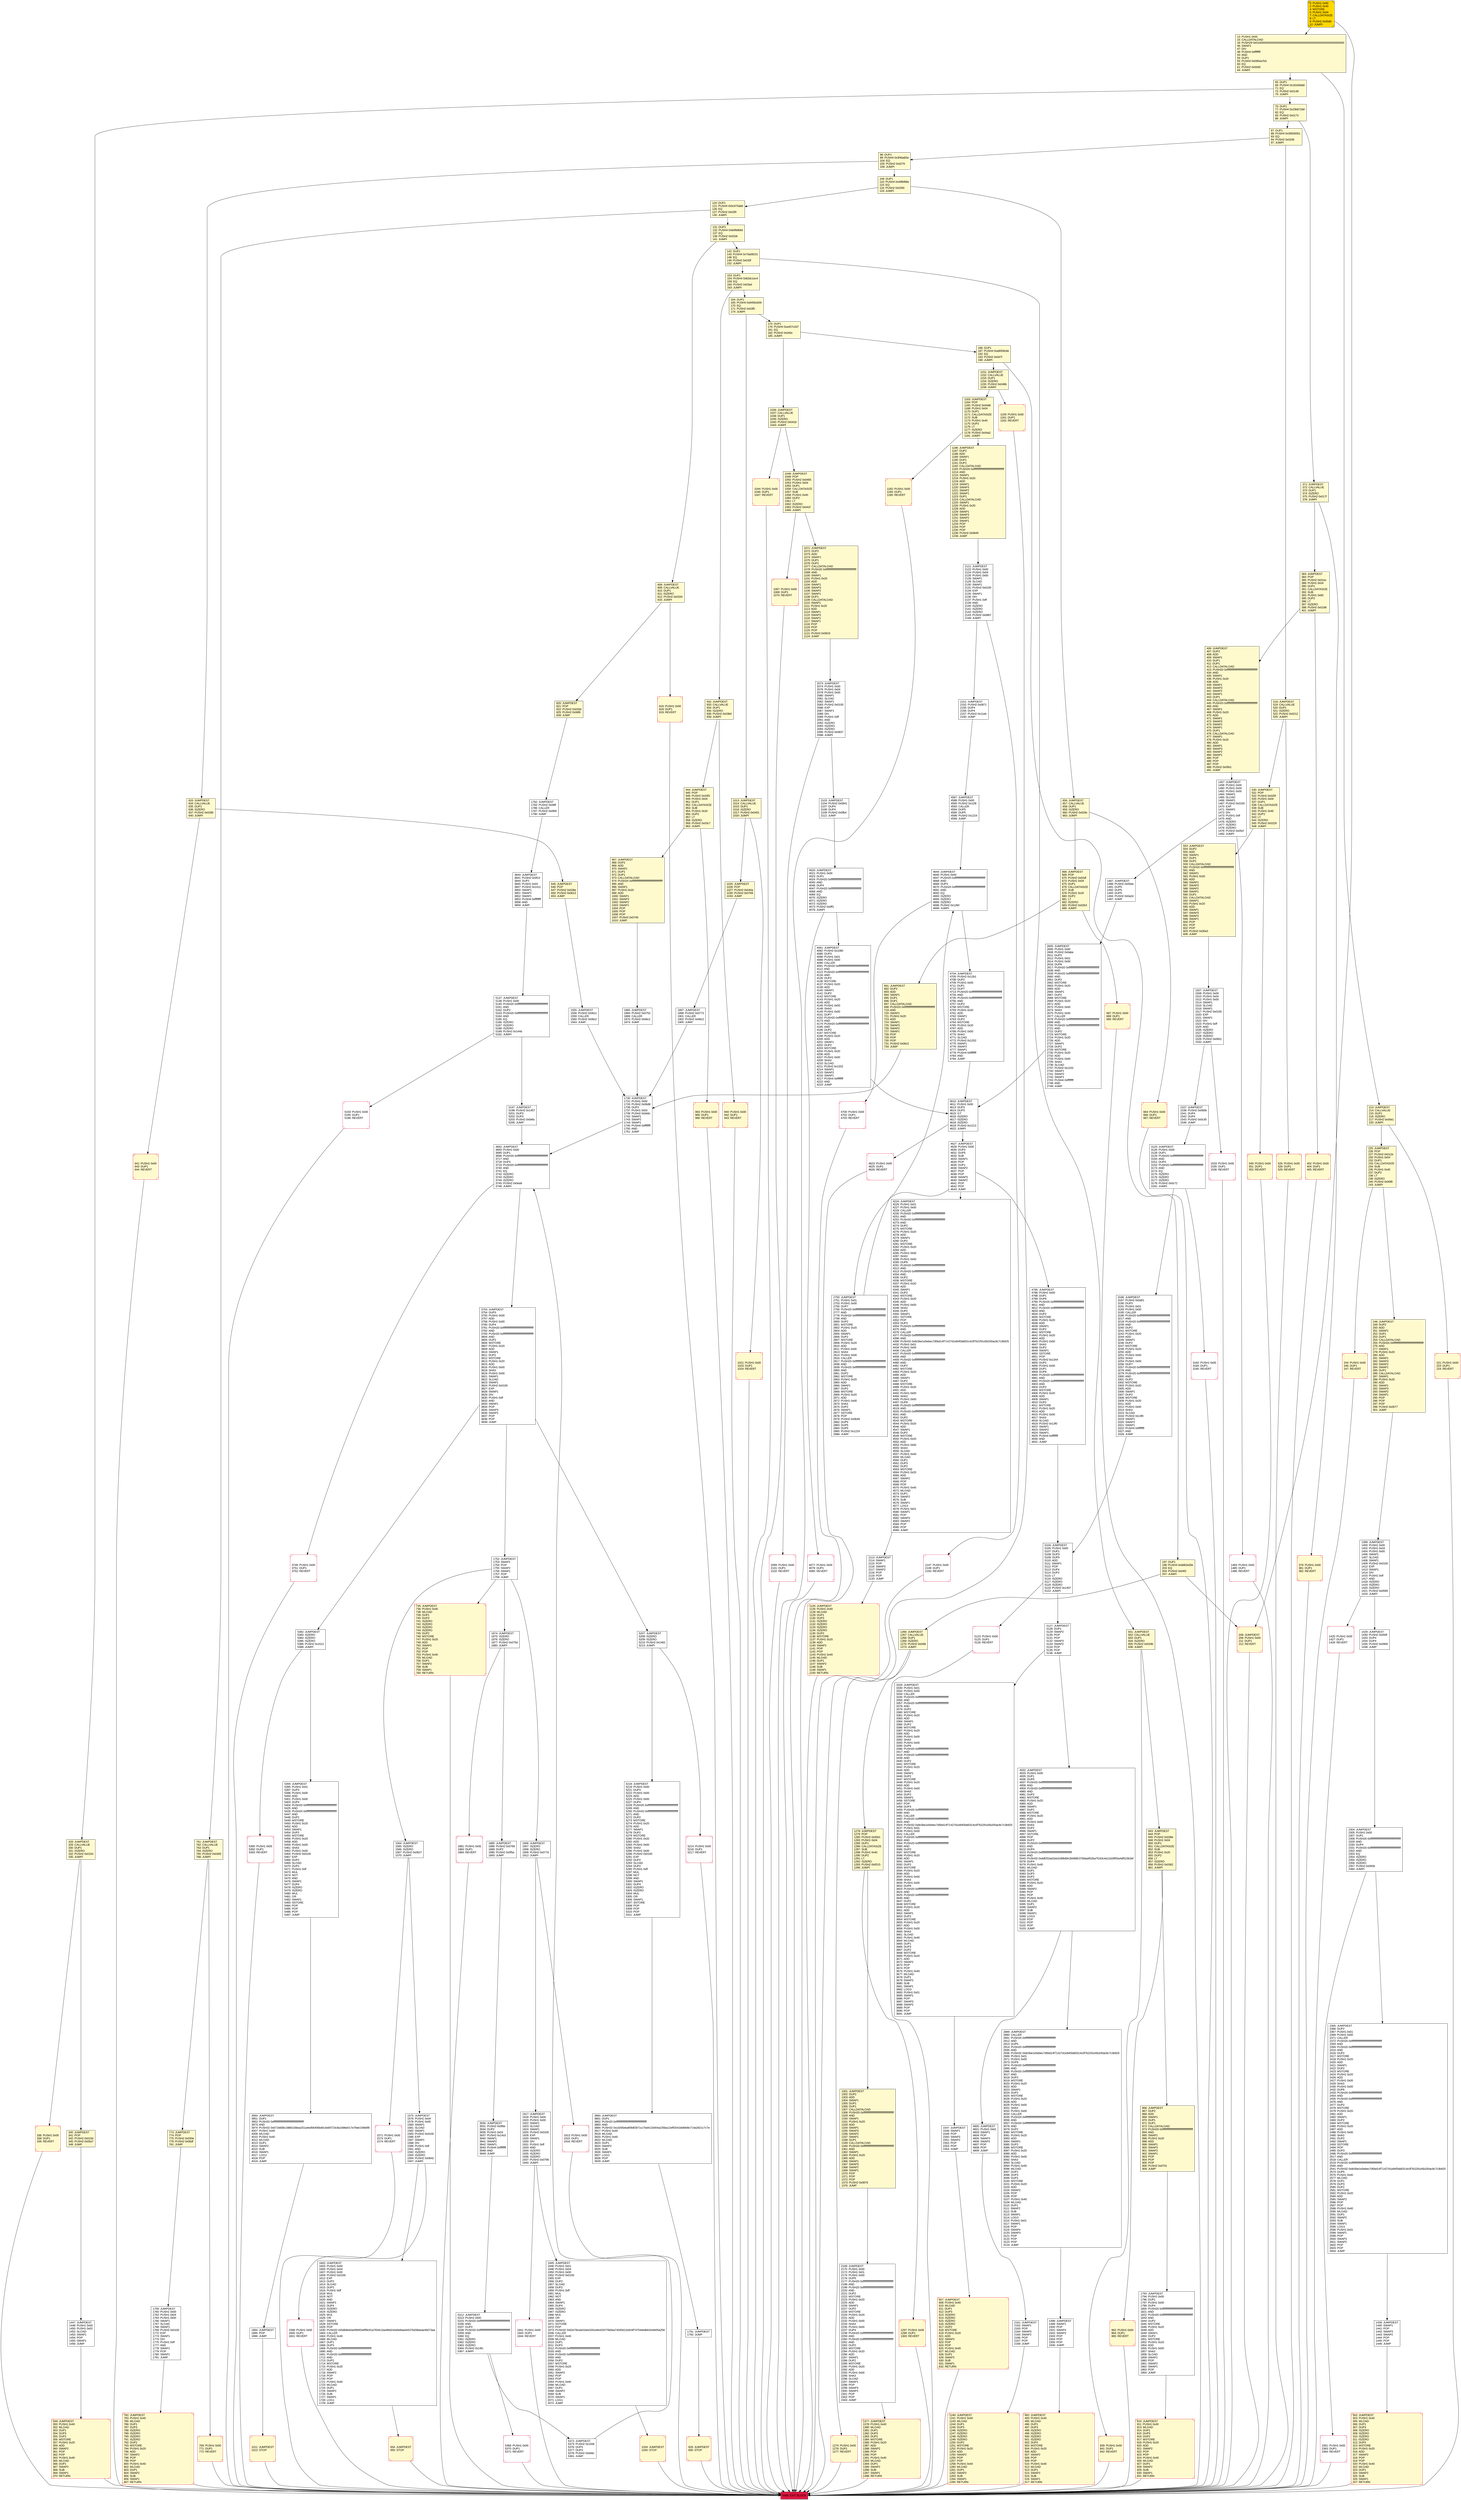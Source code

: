 digraph G {
bgcolor=transparent rankdir=UD;
node [shape=box style=filled color=black fillcolor=white fontname=arial fontcolor=black];
967 [label="967: JUMPDEST\l968: DUP2\l969: ADD\l970: SWAP1\l971: DUP1\l972: DUP1\l973: CALLDATALOAD\l974: PUSH20 0xffffffffffffffffffffffffffffffffffffffff\l995: AND\l996: SWAP1\l997: PUSH1 0x20\l999: ADD\l1000: SWAP1\l1001: SWAP3\l1002: SWAP2\l1003: SWAP1\l1004: POP\l1005: POP\l1006: POP\l1007: PUSH2 0x0749\l1010: JUMP\l" fillcolor=lemonchiffon ];
1278 [label="1278: JUMPDEST\l1279: POP\l1280: PUSH2 0x0561\l1283: PUSH1 0x04\l1285: DUP1\l1286: CALLDATASIZE\l1287: SUB\l1288: PUSH1 0x40\l1290: DUP2\l1291: LT\l1292: ISZERO\l1293: PUSH2 0x0515\l1296: JUMPI\l" fillcolor=lemonchiffon ];
3749 [label="3749: PUSH1 0x00\l3751: DUP1\l3752: REVERT\l" shape=Msquare color=crimson ];
213 [label="213: JUMPDEST\l214: CALLVALUE\l215: DUP1\l216: ISZERO\l217: PUSH2 0x00e1\l220: JUMPI\l" fillcolor=lemonchiffon ];
406 [label="406: JUMPDEST\l407: DUP2\l408: ADD\l409: SWAP1\l410: DUP1\l411: DUP1\l412: CALLDATALOAD\l413: PUSH20 0xffffffffffffffffffffffffffffffffffffffff\l434: AND\l435: SWAP1\l436: PUSH1 0x20\l438: ADD\l439: SWAP1\l440: SWAP3\l441: SWAP2\l442: SWAP1\l443: DUP1\l444: CALLDATALOAD\l445: PUSH20 0xffffffffffffffffffffffffffffffffffffffff\l466: AND\l467: SWAP1\l468: PUSH1 0x20\l470: ADD\l471: SWAP1\l472: SWAP3\l473: SWAP2\l474: SWAP1\l475: DUP1\l476: CALLDATALOAD\l477: SWAP1\l478: PUSH1 0x20\l480: ADD\l481: SWAP1\l482: SWAP3\l483: SWAP2\l484: SWAP1\l485: POP\l486: POP\l487: POP\l488: PUSH2 0x05b1\l491: JUMP\l" fillcolor=lemonchiffon ];
1759 [label="1759: JUMPDEST\l1760: PUSH1 0x00\l1762: PUSH1 0x04\l1764: PUSH1 0x00\l1766: SWAP1\l1767: SLOAD\l1768: SWAP1\l1769: PUSH2 0x0100\l1772: EXP\l1773: SWAP1\l1774: DIV\l1775: PUSH1 0xff\l1777: AND\l1778: SWAP1\l1779: POP\l1780: SWAP1\l1781: JUMP\l" ];
1602 [label="1602: JUMPDEST\l1603: PUSH1 0x00\l1605: PUSH1 0x04\l1607: PUSH1 0x00\l1609: PUSH2 0x0100\l1612: EXP\l1613: DUP2\l1614: SLOAD\l1615: DUP2\l1616: PUSH1 0xff\l1618: MUL\l1619: NOT\l1620: AND\l1621: SWAP1\l1622: DUP4\l1623: ISZERO\l1624: ISZERO\l1625: MUL\l1626: OR\l1627: SWAP1\l1628: SSTORE\l1629: POP\l1630: PUSH32 0x5db9ee0a495bf2e6ff9c91a7834c1ba4fdd244a5e8aa4e537bd38aeae4b073aa\l1663: CALLER\l1664: PUSH1 0x40\l1666: MLOAD\l1667: DUP1\l1668: DUP3\l1669: PUSH20 0xffffffffffffffffffffffffffffffffffffffff\l1690: AND\l1691: PUSH20 0xffffffffffffffffffffffffffffffffffffffff\l1712: AND\l1713: DUP2\l1714: MSTORE\l1715: PUSH1 0x20\l1717: ADD\l1718: SWAP2\l1719: POP\l1720: POP\l1721: PUSH1 0x40\l1723: MLOAD\l1724: DUP1\l1725: SWAP2\l1726: SUB\l1727: SWAP1\l1728: LOG1\l1729: JUMP\l" ];
940 [label="940: PUSH1 0x00\l942: DUP1\l943: REVERT\l" fillcolor=lemonchiffon shape=Msquare color=crimson ];
687 [label="687: PUSH1 0x00\l689: DUP1\l690: REVERT\l" fillcolor=lemonchiffon shape=Msquare color=crimson ];
1917 [label="1917: JUMPDEST\l1918: PUSH1 0x04\l1920: PUSH1 0x00\l1922: SWAP1\l1923: SLOAD\l1924: SWAP1\l1925: PUSH2 0x0100\l1928: EXP\l1929: SWAP1\l1930: DIV\l1931: PUSH1 0xff\l1933: AND\l1934: ISZERO\l1935: ISZERO\l1936: ISZERO\l1937: PUSH2 0x0799\l1940: JUMPI\l" ];
302 [label="302: JUMPDEST\l303: PUSH1 0x40\l305: MLOAD\l306: DUP1\l307: DUP3\l308: ISZERO\l309: ISZERO\l310: ISZERO\l311: ISZERO\l312: DUP2\l313: MSTORE\l314: PUSH1 0x20\l316: ADD\l317: SWAP2\l318: POP\l319: POP\l320: PUSH1 0x40\l322: MLOAD\l323: DUP1\l324: SWAP2\l325: SUB\l326: SWAP1\l327: RETURN\l" fillcolor=lemonchiffon shape=Msquare color=crimson ];
383 [label="383: JUMPDEST\l384: POP\l385: PUSH2 0x01ec\l388: PUSH1 0x04\l390: DUP1\l391: CALLDATASIZE\l392: SUB\l393: PUSH1 0x60\l395: DUP2\l396: LT\l397: ISZERO\l398: PUSH2 0x0196\l401: JUMPI\l" fillcolor=lemonchiffon ];
13 [label="13: PUSH1 0x00\l15: CALLDATALOAD\l16: PUSH29 0x0100000000000000000000000000000000000000000000000000000000\l46: SWAP1\l47: DIV\l48: PUSH4 0xffffffff\l53: AND\l54: DUP1\l55: PUSH4 0x095ea7b3\l60: EQ\l61: PUSH2 0x00d5\l64: JUMPI\l" fillcolor=lemonchiffon ];
5382 [label="5382: JUMPDEST\l5383: ISZERO\l5384: ISZERO\l5385: ISZERO\l5386: PUSH2 0x1512\l5389: JUMPI\l" ];
654 [label="654: JUMPDEST\l655: STOP\l" fillcolor=lemonchiffon shape=Msquare color=crimson ];
3186 [label="3186: JUMPDEST\l3187: PUSH2 0x0d01\l3190: DUP3\l3191: PUSH1 0x01\l3193: PUSH1 0x00\l3195: CALLER\l3196: PUSH20 0xffffffffffffffffffffffffffffffffffffffff\l3217: AND\l3218: PUSH20 0xffffffffffffffffffffffffffffffffffffffff\l3239: AND\l3240: DUP2\l3241: MSTORE\l3242: PUSH1 0x20\l3244: ADD\l3245: SWAP1\l3246: DUP2\l3247: MSTORE\l3248: PUSH1 0x20\l3250: ADD\l3251: PUSH1 0x00\l3253: SHA3\l3254: PUSH1 0x00\l3256: DUP7\l3257: PUSH20 0xffffffffffffffffffffffffffffffffffffffff\l3278: AND\l3279: PUSH20 0xffffffffffffffffffffffffffffffffffffffff\l3300: AND\l3301: DUP2\l3302: MSTORE\l3303: PUSH1 0x20\l3305: ADD\l3306: SWAP1\l3307: DUP2\l3308: MSTORE\l3309: PUSH1 0x20\l3311: ADD\l3312: PUSH1 0x00\l3314: SHA3\l3315: SLOAD\l3316: PUSH2 0x13f0\l3319: SWAP1\l3320: SWAP2\l3321: SWAP1\l3322: PUSH4 0xffffffff\l3327: AND\l3328: JUMP\l" ];
641 [label="641: PUSH1 0x00\l643: DUP1\l644: REVERT\l" fillcolor=lemonchiffon shape=Msquare color=crimson ];
3125 [label="3125: JUMPDEST\l3126: PUSH1 0x00\l3128: DUP1\l3129: PUSH20 0xffffffffffffffffffffffffffffffffffffffff\l3150: AND\l3151: DUP4\l3152: PUSH20 0xffffffffffffffffffffffffffffffffffffffff\l3173: AND\l3174: EQ\l3175: ISZERO\l3176: ISZERO\l3177: ISZERO\l3178: PUSH2 0x0c72\l3181: JUMPI\l" ];
4587 [label="4587: JUMPDEST\l4588: PUSH1 0x00\l4590: PUSH2 0x11f8\l4593: CALLER\l4594: DUP5\l4595: DUP5\l4596: PUSH2 0x1224\l4599: JUMP\l" ];
1159 [label="1159: PUSH1 0x00\l1161: DUP1\l1162: REVERT\l" fillcolor=lemonchiffon shape=Msquare color=crimson ];
656 [label="656: JUMPDEST\l657: CALLVALUE\l658: DUP1\l659: ISZERO\l660: PUSH2 0x029c\l663: JUMPI\l" fillcolor=lemonchiffon ];
248 [label="248: JUMPDEST\l249: DUP2\l250: ADD\l251: SWAP1\l252: DUP1\l253: DUP1\l254: CALLDATALOAD\l255: PUSH20 0xffffffffffffffffffffffffffffffffffffffff\l276: AND\l277: SWAP1\l278: PUSH1 0x20\l280: ADD\l281: SWAP1\l282: SWAP3\l283: SWAP2\l284: SWAP1\l285: DUP1\l286: CALLDATALOAD\l287: SWAP1\l288: PUSH1 0x20\l290: ADD\l291: SWAP1\l292: SWAP3\l293: SWAP2\l294: SWAP1\l295: POP\l296: POP\l297: POP\l298: PUSH2 0x0577\l301: JUMP\l" fillcolor=lemonchiffon ];
866 [label="866: JUMPDEST\l867: DUP2\l868: ADD\l869: SWAP1\l870: DUP1\l871: DUP1\l872: CALLDATALOAD\l873: PUSH20 0xffffffffffffffffffffffffffffffffffffffff\l894: AND\l895: SWAP1\l896: PUSH1 0x20\l898: ADD\l899: SWAP1\l900: SWAP3\l901: SWAP2\l902: SWAP1\l903: POP\l904: POP\l905: POP\l906: PUSH2 0x0701\l909: JUMP\l" fillcolor=lemonchiffon ];
1425 [label="1425: PUSH1 0x00\l1427: DUP1\l1428: REVERT\l" shape=Msquare color=crimson ];
3753 [label="3753: JUMPDEST\l3754: DUP3\l3755: PUSH1 0x00\l3757: ADD\l3758: PUSH1 0x00\l3760: DUP4\l3761: PUSH20 0xffffffffffffffffffffffffffffffffffffffff\l3782: AND\l3783: PUSH20 0xffffffffffffffffffffffffffffffffffffffff\l3804: AND\l3805: DUP2\l3806: MSTORE\l3807: PUSH1 0x20\l3809: ADD\l3810: SWAP1\l3811: DUP2\l3812: MSTORE\l3813: PUSH1 0x20\l3815: ADD\l3816: PUSH1 0x00\l3818: SHA3\l3819: PUSH1 0x00\l3821: SWAP1\l3822: SLOAD\l3823: SWAP1\l3824: PUSH2 0x0100\l3827: EXP\l3828: SWAP1\l3829: DIV\l3830: PUSH1 0xff\l3832: AND\l3833: SWAP1\l3834: POP\l3835: SWAP3\l3836: SWAP2\l3837: POP\l3838: POP\l3839: JUMP\l" ];
782 [label="782: JUMPDEST\l783: PUSH1 0x40\l785: MLOAD\l786: DUP1\l787: DUP3\l788: ISZERO\l789: ISZERO\l790: ISZERO\l791: ISZERO\l792: DUP2\l793: MSTORE\l794: PUSH1 0x20\l796: ADD\l797: SWAP2\l798: POP\l799: POP\l800: PUSH1 0x40\l802: MLOAD\l803: DUP1\l804: SWAP2\l805: SUB\l806: SWAP1\l807: RETURN\l" fillcolor=lemonchiffon shape=Msquare color=crimson ];
402 [label="402: PUSH1 0x00\l404: DUP1\l405: REVERT\l" fillcolor=lemonchiffon shape=Msquare color=crimson ];
1941 [label="1941: PUSH1 0x00\l1943: DUP1\l1944: REVERT\l" shape=Msquare color=crimson ];
164 [label="164: DUP1\l165: PUSH4 0x8456cb59\l170: EQ\l171: PUSH2 0x03f5\l174: JUMPI\l" fillcolor=lemonchiffon ];
225 [label="225: JUMPDEST\l226: POP\l227: PUSH2 0x012e\l230: PUSH1 0x04\l232: DUP1\l233: CALLDATASIZE\l234: SUB\l235: PUSH1 0x40\l237: DUP2\l238: LT\l239: ISZERO\l240: PUSH2 0x00f8\l243: JUMPI\l" fillcolor=lemonchiffon ];
1906 [label="1906: JUMPDEST\l1907: ISZERO\l1908: ISZERO\l1909: PUSH2 0x077d\l1912: JUMPI\l" ];
5372 [label="5372: JUMPDEST\l5373: PUSH2 0x1506\l5376: DUP3\l5377: DUP3\l5378: PUSH2 0x0e6c\l5381: JUMP\l" ];
1399 [label="1399: JUMPDEST\l1400: PUSH1 0x00\l1402: PUSH1 0x04\l1404: PUSH1 0x00\l1406: SWAP1\l1407: SLOAD\l1408: SWAP1\l1409: PUSH2 0x0100\l1412: EXP\l1413: SWAP1\l1414: DIV\l1415: PUSH1 0xff\l1417: AND\l1418: ISZERO\l1419: ISZERO\l1420: ISZERO\l1421: PUSH2 0x0595\l1424: JUMPI\l" ];
1885 [label="1885: JUMPDEST\l1886: PUSH2 0x0766\l1889: DUP2\l1890: PUSH2 0x0f5a\l1893: JUMP\l" ];
1071 [label="1071: JUMPDEST\l1072: DUP2\l1073: ADD\l1074: SWAP1\l1075: DUP1\l1076: DUP1\l1077: CALLDATALOAD\l1078: PUSH20 0xffffffffffffffffffffffffffffffffffffffff\l1099: AND\l1100: SWAP1\l1101: PUSH1 0x20\l1103: ADD\l1104: SWAP1\l1105: SWAP3\l1106: SWAP2\l1107: SWAP1\l1108: DUP1\l1109: CALLDATALOAD\l1110: SWAP1\l1111: PUSH1 0x20\l1113: ADD\l1114: SWAP1\l1115: SWAP3\l1116: SWAP2\l1117: SWAP1\l1118: POP\l1119: POP\l1120: POP\l1121: PUSH2 0x0819\l1124: JUMP\l" fillcolor=lemonchiffon ];
4785 [label="4785: JUMPDEST\l4786: PUSH1 0x00\l4788: DUP1\l4789: DUP6\l4790: PUSH20 0xffffffffffffffffffffffffffffffffffffffff\l4811: AND\l4812: PUSH20 0xffffffffffffffffffffffffffffffffffffffff\l4833: AND\l4834: DUP2\l4835: MSTORE\l4836: PUSH1 0x20\l4838: ADD\l4839: SWAP1\l4840: DUP2\l4841: MSTORE\l4842: PUSH1 0x20\l4844: ADD\l4845: PUSH1 0x00\l4847: SHA3\l4848: DUP2\l4849: SWAP1\l4850: SSTORE\l4851: POP\l4852: PUSH2 0x1344\l4855: DUP2\l4856: PUSH1 0x00\l4858: DUP1\l4859: DUP6\l4860: PUSH20 0xffffffffffffffffffffffffffffffffffffffff\l4881: AND\l4882: PUSH20 0xffffffffffffffffffffffffffffffffffffffff\l4903: AND\l4904: DUP2\l4905: MSTORE\l4906: PUSH1 0x20\l4908: ADD\l4909: SWAP1\l4910: DUP2\l4911: MSTORE\l4912: PUSH1 0x20\l4914: ADD\l4915: PUSH1 0x00\l4917: SHA3\l4918: SLOAD\l4919: PUSH2 0x13f0\l4922: SWAP1\l4923: SWAP2\l4924: SWAP1\l4925: PUSH4 0xffffffff\l4930: AND\l4931: JUMP\l" ];
664 [label="664: PUSH1 0x00\l666: DUP1\l667: REVERT\l" fillcolor=lemonchiffon shape=Msquare color=crimson ];
910 [label="910: JUMPDEST\l911: PUSH1 0x40\l913: MLOAD\l914: DUP1\l915: DUP3\l916: DUP2\l917: MSTORE\l918: PUSH1 0x20\l920: ADD\l921: SWAP2\l922: POP\l923: POP\l924: PUSH1 0x40\l926: MLOAD\l927: DUP1\l928: SWAP2\l929: SUB\l930: SWAP1\l931: RETURN\l" fillcolor=lemonchiffon shape=Msquare color=crimson ];
1182 [label="1182: PUSH1 0x00\l1184: DUP1\l1185: REVERT\l" fillcolor=lemonchiffon shape=Msquare color=crimson ];
1439 [label="1439: JUMPDEST\l1440: SWAP1\l1441: POP\l1442: SWAP3\l1443: SWAP2\l1444: POP\l1445: POP\l1446: JUMP\l" ];
1025 [label="1025: JUMPDEST\l1026: POP\l1027: PUSH2 0x040a\l1030: PUSH2 0x0769\l1033: JUMP\l" fillcolor=lemonchiffon ];
1894 [label="1894: JUMPDEST\l1895: POP\l1896: JUMP\l" ];
4224 [label="4224: JUMPDEST\l4225: PUSH1 0x01\l4227: PUSH1 0x00\l4229: CALLER\l4230: PUSH20 0xffffffffffffffffffffffffffffffffffffffff\l4251: AND\l4252: PUSH20 0xffffffffffffffffffffffffffffffffffffffff\l4273: AND\l4274: DUP2\l4275: MSTORE\l4276: PUSH1 0x20\l4278: ADD\l4279: SWAP1\l4280: DUP2\l4281: MSTORE\l4282: PUSH1 0x20\l4284: ADD\l4285: PUSH1 0x00\l4287: SHA3\l4288: PUSH1 0x00\l4290: DUP6\l4291: PUSH20 0xffffffffffffffffffffffffffffffffffffffff\l4312: AND\l4313: PUSH20 0xffffffffffffffffffffffffffffffffffffffff\l4334: AND\l4335: DUP2\l4336: MSTORE\l4337: PUSH1 0x20\l4339: ADD\l4340: SWAP1\l4341: DUP2\l4342: MSTORE\l4343: PUSH1 0x20\l4345: ADD\l4346: PUSH1 0x00\l4348: SHA3\l4349: DUP2\l4350: SWAP1\l4351: SSTORE\l4352: POP\l4353: DUP3\l4354: PUSH20 0xffffffffffffffffffffffffffffffffffffffff\l4375: AND\l4376: CALLER\l4377: PUSH20 0xffffffffffffffffffffffffffffffffffffffff\l4398: AND\l4399: PUSH32 0x8c5be1e5ebec7d5bd14f71427d1e84f3dd0314c0f7b2291e5b200ac8c7c3b925\l4432: PUSH1 0x01\l4434: PUSH1 0x00\l4436: CALLER\l4437: PUSH20 0xffffffffffffffffffffffffffffffffffffffff\l4458: AND\l4459: PUSH20 0xffffffffffffffffffffffffffffffffffffffff\l4480: AND\l4481: DUP2\l4482: MSTORE\l4483: PUSH1 0x20\l4485: ADD\l4486: SWAP1\l4487: DUP2\l4488: MSTORE\l4489: PUSH1 0x20\l4491: ADD\l4492: PUSH1 0x00\l4494: SHA3\l4495: PUSH1 0x00\l4497: DUP8\l4498: PUSH20 0xffffffffffffffffffffffffffffffffffffffff\l4519: AND\l4520: PUSH20 0xffffffffffffffffffffffffffffffffffffffff\l4541: AND\l4542: DUP2\l4543: MSTORE\l4544: PUSH1 0x20\l4546: ADD\l4547: SWAP1\l4548: DUP2\l4549: MSTORE\l4550: PUSH1 0x20\l4552: ADD\l4553: PUSH1 0x00\l4555: SHA3\l4556: SLOAD\l4557: PUSH1 0x40\l4559: MLOAD\l4560: DUP1\l4561: DUP3\l4562: DUP2\l4563: MSTORE\l4564: PUSH1 0x20\l4566: ADD\l4567: SWAP2\l4568: POP\l4569: POP\l4570: PUSH1 0x40\l4572: MLOAD\l4573: DUP1\l4574: SWAP2\l4575: SUB\l4576: SWAP1\l4577: LOG3\l4578: PUSH1 0x01\l4580: SWAP1\l4581: POP\l4582: SWAP3\l4583: SWAP2\l4584: POP\l4585: POP\l4586: JUMP\l" ];
4627 [label="4627: JUMPDEST\l4628: PUSH1 0x00\l4630: DUP3\l4631: DUP5\l4632: SUB\l4633: SWAP1\l4634: POP\l4635: DUP1\l4636: SWAP2\l4637: POP\l4638: POP\l4639: SWAP3\l4640: SWAP2\l4641: POP\l4642: POP\l4643: JUMP\l" ];
175 [label="175: DUP1\l176: PUSH4 0xa457c2d7\l181: EQ\l182: PUSH2 0x040c\l185: JUMPI\l" fillcolor=lemonchiffon ];
1865 [label="1865: JUMPDEST\l1866: PUSH2 0x0752\l1869: CALLER\l1870: PUSH2 0x06c2\l1873: JUMP\l" ];
1507 [label="1507: JUMPDEST\l1508: PUSH1 0x00\l1510: PUSH1 0x04\l1512: PUSH1 0x00\l1514: SWAP1\l1515: SLOAD\l1516: SWAP1\l1517: PUSH2 0x0100\l1520: EXP\l1521: SWAP1\l1522: DIV\l1523: PUSH1 0xff\l1525: AND\l1526: ISZERO\l1527: ISZERO\l1528: ISZERO\l1529: PUSH2 0x0601\l1532: JUMPI\l" ];
5218 [label="5218: JUMPDEST\l5219: PUSH1 0x00\l5221: DUP3\l5222: PUSH1 0x00\l5224: ADD\l5225: PUSH1 0x00\l5227: DUP4\l5228: PUSH20 0xffffffffffffffffffffffffffffffffffffffff\l5249: AND\l5250: PUSH20 0xffffffffffffffffffffffffffffffffffffffff\l5271: AND\l5272: DUP2\l5273: MSTORE\l5274: PUSH1 0x20\l5276: ADD\l5277: SWAP1\l5278: DUP2\l5279: MSTORE\l5280: PUSH1 0x20\l5282: ADD\l5283: PUSH1 0x00\l5285: SHA3\l5286: PUSH1 0x00\l5288: PUSH2 0x0100\l5291: EXP\l5292: DUP2\l5293: SLOAD\l5294: DUP2\l5295: PUSH1 0xff\l5297: MUL\l5298: NOT\l5299: AND\l5300: SWAP1\l5301: DUP4\l5302: ISZERO\l5303: ISZERO\l5304: MUL\l5305: OR\l5306: SWAP1\l5307: SSTORE\l5308: POP\l5309: POP\l5310: POP\l5311: JUMP\l" ];
773 [label="773: JUMPDEST\l774: POP\l775: PUSH2 0x030e\l778: PUSH2 0x06df\l781: JUMP\l" fillcolor=lemonchiffon ];
2121 [label="2121: JUMPDEST\l2122: PUSH1 0x00\l2124: PUSH1 0x04\l2126: PUSH1 0x00\l2128: SWAP1\l2129: SLOAD\l2130: SWAP1\l2131: PUSH2 0x0100\l2134: EXP\l2135: SWAP1\l2136: DIV\l2137: PUSH1 0xff\l2139: AND\l2140: ISZERO\l2141: ISZERO\l2142: ISZERO\l2143: PUSH2 0x0867\l2146: JUMPI\l" ];
518 [label="518: JUMPDEST\l519: CALLVALUE\l520: DUP1\l521: ISZERO\l522: PUSH2 0x0212\l525: JUMPI\l" fillcolor=lemonchiffon ];
4077 [label="4077: PUSH1 0x00\l4079: DUP1\l4080: REVERT\l" shape=Msquare color=crimson ];
645 [label="645: JUMPDEST\l646: POP\l647: PUSH2 0x028e\l650: PUSH2 0x0613\l653: JUMP\l" fillcolor=lemonchiffon ];
4600 [label="4600: JUMPDEST\l4601: PUSH1 0x01\l4603: SWAP1\l4604: POP\l4605: SWAP3\l4606: SWAP2\l4607: POP\l4608: POP\l4609: JUMP\l" ];
98 [label="98: DUP1\l99: PUSH4 0x3f4ba83a\l104: EQ\l105: PUSH2 0x0279\l108: JUMPI\l" fillcolor=lemonchiffon ];
244 [label="244: PUSH1 0x00\l246: DUP1\l247: REVERT\l" fillcolor=lemonchiffon shape=Msquare color=crimson ];
2605 [label="2605: JUMPDEST\l2606: PUSH1 0x00\l2608: PUSH2 0x0abe\l2611: DUP3\l2612: PUSH1 0x01\l2614: PUSH1 0x00\l2616: DUP8\l2617: PUSH20 0xffffffffffffffffffffffffffffffffffffffff\l2638: AND\l2639: PUSH20 0xffffffffffffffffffffffffffffffffffffffff\l2660: AND\l2661: DUP2\l2662: MSTORE\l2663: PUSH1 0x20\l2665: ADD\l2666: SWAP1\l2667: DUP2\l2668: MSTORE\l2669: PUSH1 0x20\l2671: ADD\l2672: PUSH1 0x00\l2674: SHA3\l2675: PUSH1 0x00\l2677: CALLER\l2678: PUSH20 0xffffffffffffffffffffffffffffffffffffffff\l2699: AND\l2700: PUSH20 0xffffffffffffffffffffffffffffffffffffffff\l2721: AND\l2722: DUP2\l2723: MSTORE\l2724: PUSH1 0x20\l2726: ADD\l2727: SWAP1\l2728: DUP2\l2729: MSTORE\l2730: PUSH1 0x20\l2732: ADD\l2733: PUSH1 0x00\l2735: SHA3\l2736: SLOAD\l2737: PUSH2 0x1202\l2740: SWAP1\l2741: SWAP2\l2742: SWAP1\l2743: PUSH4 0xffffffff\l2748: AND\l2749: JUMP\l" ];
3950 [label="3950: JUMPDEST\l3951: DUP1\l3952: PUSH20 0xffffffffffffffffffffffffffffffffffffffff\l3973: AND\l3974: PUSH32 0x6719d08c1888103bea251a4ed56406bd0c3e69723c8a1686e017e7bbe159b6f8\l4007: PUSH1 0x40\l4009: MLOAD\l4010: PUSH1 0x40\l4012: MLOAD\l4013: DUP1\l4014: SWAP2\l4015: SUB\l4016: SWAP1\l4017: LOG2\l4018: POP\l4019: JUMP\l" ];
5197 [label="5197: JUMPDEST\l5198: PUSH2 0x1457\l5201: DUP3\l5202: DUP3\l5203: PUSH2 0x0e6c\l5206: JUMP\l" ];
1125 [label="1125: JUMPDEST\l1126: PUSH1 0x40\l1128: MLOAD\l1129: DUP1\l1130: DUP3\l1131: ISZERO\l1132: ISZERO\l1133: ISZERO\l1134: ISZERO\l1135: DUP2\l1136: MSTORE\l1137: PUSH1 0x20\l1139: ADD\l1140: SWAP2\l1141: POP\l1142: POP\l1143: PUSH1 0x40\l1145: MLOAD\l1146: DUP1\l1147: SWAP2\l1148: SUB\l1149: SWAP1\l1150: RETURN\l" fillcolor=lemonchiffon shape=Msquare color=crimson ];
5368 [label="5368: PUSH1 0x00\l5370: DUP1\l5371: REVERT\l" shape=Msquare color=crimson ];
340 [label="340: JUMPDEST\l341: POP\l342: PUSH2 0x015d\l345: PUSH2 0x05a7\l348: JUMP\l" fillcolor=lemonchiffon ];
1874 [label="1874: JUMPDEST\l1875: ISZERO\l1876: ISZERO\l1877: PUSH2 0x075d\l1880: JUMPI\l" ];
1274 [label="1274: PUSH1 0x00\l1276: DUP1\l1277: REVERT\l" fillcolor=lemonchiffon shape=Msquare color=crimson ];
1021 [label="1021: PUSH1 0x00\l1023: DUP1\l1024: REVERT\l" fillcolor=lemonchiffon shape=Msquare color=crimson ];
1533 [label="1533: PUSH1 0x00\l1535: DUP1\l1536: REVERT\l" shape=Msquare color=crimson ];
109 [label="109: DUP1\l110: PUSH4 0x46fbf68e\l115: EQ\l116: PUSH2 0x0290\l119: JUMPI\l" fillcolor=lemonchiffon ];
1537 [label="1537: JUMPDEST\l1538: PUSH2 0x060b\l1541: DUP4\l1542: DUP4\l1543: PUSH2 0x0c35\l1546: JUMP\l" ];
963 [label="963: PUSH1 0x00\l965: DUP1\l966: REVERT\l" fillcolor=lemonchiffon shape=Msquare color=crimson ];
0 [label="0: PUSH1 0x80\l2: PUSH1 0x40\l4: MSTORE\l5: PUSH1 0x04\l7: CALLDATASIZE\l8: LT\l9: PUSH2 0x00d0\l12: JUMPI\l" fillcolor=lemonchiffon shape=Msquare fillcolor=gold ];
607 [label="607: JUMPDEST\l608: PUSH1 0x40\l610: MLOAD\l611: DUP1\l612: DUP3\l613: ISZERO\l614: ISZERO\l615: ISZERO\l616: ISZERO\l617: DUP2\l618: MSTORE\l619: PUSH1 0x20\l621: ADD\l622: SWAP2\l623: POP\l624: POP\l625: PUSH1 0x40\l627: MLOAD\l628: DUP1\l629: SWAP2\l630: SUB\l631: SWAP1\l632: RETURN\l" fillcolor=lemonchiffon shape=Msquare color=crimson ];
1457 [label="1457: JUMPDEST\l1458: PUSH1 0x00\l1460: PUSH1 0x04\l1462: PUSH1 0x00\l1464: SWAP1\l1465: SLOAD\l1466: SWAP1\l1467: PUSH2 0x0100\l1470: EXP\l1471: SWAP1\l1472: DIV\l1473: PUSH1 0xff\l1475: AND\l1476: ISZERO\l1477: ISZERO\l1478: ISZERO\l1479: PUSH2 0x05cf\l1482: JUMPI\l" ];
1011 [label="1011: JUMPDEST\l1012: STOP\l" fillcolor=lemonchiffon shape=Msquare color=crimson ];
131 [label="131: DUP1\l132: PUSH4 0x6ef8d66d\l137: EQ\l138: PUSH2 0x0328\l141: JUMPI\l" fillcolor=lemonchiffon ];
1483 [label="1483: PUSH1 0x00\l1485: DUP1\l1486: REVERT\l" shape=Msquare color=crimson ];
5137 [label="5137: JUMPDEST\l5138: PUSH1 0x00\l5140: PUSH20 0xffffffffffffffffffffffffffffffffffffffff\l5161: AND\l5162: DUP2\l5163: PUSH20 0xffffffffffffffffffffffffffffffffffffffff\l5184: AND\l5185: EQ\l5186: ISZERO\l5187: ISZERO\l5188: ISZERO\l5189: PUSH2 0x144d\l5192: JUMPI\l" ];
5127 [label="5127: JUMPDEST\l5128: DUP1\l5129: SWAP2\l5130: POP\l5131: POP\l5132: SWAP3\l5133: SWAP2\l5134: POP\l5135: POP\l5136: JUMP\l" ];
87 [label="87: DUP1\l88: PUSH4 0x39509351\l93: EQ\l94: PUSH2 0x0206\l97: JUMPI\l" fillcolor=lemonchiffon ];
1447 [label="1447: JUMPDEST\l1448: PUSH1 0x00\l1450: PUSH1 0x02\l1452: SLOAD\l1453: SWAP1\l1454: POP\l1455: SWAP1\l1456: JUMP\l" ];
5488 [label="5488: EXIT BLOCK\l" fillcolor=crimson ];
1752 [label="1752: JUMPDEST\l1753: SWAP1\l1754: POP\l1755: SWAP2\l1756: SWAP1\l1757: POP\l1758: JUMP\l" ];
2073 [label="2073: JUMPDEST\l2074: PUSH1 0x00\l2076: PUSH1 0x04\l2078: PUSH1 0x00\l2080: SWAP1\l2081: SLOAD\l2082: SWAP1\l2083: PUSH2 0x0100\l2086: EXP\l2087: SWAP1\l2088: DIV\l2089: PUSH1 0xff\l2091: AND\l2092: ISZERO\l2093: ISZERO\l2094: ISZERO\l2095: PUSH2 0x0837\l2098: JUMPI\l" ];
120 [label="120: DUP1\l121: PUSH4 0x5c975abb\l126: EQ\l127: PUSH2 0x02f9\l130: JUMPI\l" fillcolor=lemonchiffon ];
1013 [label="1013: JUMPDEST\l1014: CALLVALUE\l1015: DUP1\l1016: ISZERO\l1017: PUSH2 0x0401\l1020: JUMPI\l" fillcolor=lemonchiffon ];
221 [label="221: PUSH1 0x00\l223: DUP1\l224: REVERT\l" fillcolor=lemonchiffon shape=Msquare color=crimson ];
2889 [label="2889: JUMPDEST\l2890: CALLER\l2891: PUSH20 0xffffffffffffffffffffffffffffffffffffffff\l2912: AND\l2913: DUP5\l2914: PUSH20 0xffffffffffffffffffffffffffffffffffffffff\l2935: AND\l2936: PUSH32 0x8c5be1e5ebec7d5bd14f71427d1e84f3dd0314c0f7b2291e5b200ac8c7c3b925\l2969: PUSH1 0x01\l2971: PUSH1 0x00\l2973: DUP9\l2974: PUSH20 0xffffffffffffffffffffffffffffffffffffffff\l2995: AND\l2996: PUSH20 0xffffffffffffffffffffffffffffffffffffffff\l3017: AND\l3018: DUP2\l3019: MSTORE\l3020: PUSH1 0x20\l3022: ADD\l3023: SWAP1\l3024: DUP2\l3025: MSTORE\l3026: PUSH1 0x20\l3028: ADD\l3029: PUSH1 0x00\l3031: SHA3\l3032: PUSH1 0x00\l3034: CALLER\l3035: PUSH20 0xffffffffffffffffffffffffffffffffffffffff\l3056: AND\l3057: PUSH20 0xffffffffffffffffffffffffffffffffffffffff\l3078: AND\l3079: DUP2\l3080: MSTORE\l3081: PUSH1 0x20\l3083: ADD\l3084: SWAP1\l3085: DUP2\l3086: MSTORE\l3087: PUSH1 0x20\l3089: ADD\l3090: PUSH1 0x00\l3092: SHA3\l3093: SLOAD\l3094: PUSH1 0x40\l3096: MLOAD\l3097: DUP1\l3098: DUP3\l3099: DUP2\l3100: MSTORE\l3101: PUSH1 0x20\l3103: ADD\l3104: SWAP2\l3105: POP\l3106: POP\l3107: PUSH1 0x40\l3109: MLOAD\l3110: DUP1\l3111: SWAP2\l3112: SUB\l3113: SWAP1\l3114: LOG3\l3115: PUSH1 0x01\l3117: SWAP1\l3118: POP\l3119: SWAP4\l3120: SWAP3\l3121: POP\l3122: POP\l3123: POP\l3124: JUMP\l" ];
1487 [label="1487: JUMPDEST\l1488: PUSH2 0x05da\l1491: DUP5\l1492: DUP5\l1493: DUP5\l1494: PUSH2 0x0a2d\l1497: JUMP\l" ];
5104 [label="5104: JUMPDEST\l5105: PUSH1 0x00\l5107: DUP1\l5108: DUP3\l5109: DUP5\l5110: ADD\l5111: SWAP1\l5112: POP\l5113: DUP4\l5114: DUP2\l5115: LT\l5116: ISZERO\l5117: ISZERO\l5118: ISZERO\l5119: PUSH2 0x1407\l5122: JUMPI\l" ];
1571 [label="1571: PUSH1 0x00\l1573: DUP1\l1574: REVERT\l" shape=Msquare color=crimson ];
4932 [label="4932: JUMPDEST\l4933: PUSH1 0x00\l4935: DUP1\l4936: DUP5\l4937: PUSH20 0xffffffffffffffffffffffffffffffffffffffff\l4958: AND\l4959: PUSH20 0xffffffffffffffffffffffffffffffffffffffff\l4980: AND\l4981: DUP2\l4982: MSTORE\l4983: PUSH1 0x20\l4985: ADD\l4986: SWAP1\l4987: DUP2\l4988: MSTORE\l4989: PUSH1 0x20\l4991: ADD\l4992: PUSH1 0x00\l4994: SHA3\l4995: DUP2\l4996: SWAP1\l4997: SSTORE\l4998: POP\l4999: DUP2\l5000: PUSH20 0xffffffffffffffffffffffffffffffffffffffff\l5021: AND\l5022: DUP4\l5023: PUSH20 0xffffffffffffffffffffffffffffffffffffffff\l5044: AND\l5045: PUSH32 0xddf252ad1be2c89b69c2b068fc378daa952ba7f163c4a11628f55a4df523b3ef\l5078: DUP4\l5079: PUSH1 0x40\l5081: MLOAD\l5082: DUP1\l5083: DUP3\l5084: DUP2\l5085: MSTORE\l5086: PUSH1 0x20\l5088: ADD\l5089: SWAP2\l5090: POP\l5091: POP\l5092: PUSH1 0x40\l5094: MLOAD\l5095: DUP1\l5096: SWAP2\l5097: SUB\l5098: SWAP1\l5099: LOG3\l5100: POP\l5101: POP\l5102: POP\l5103: JUMP\l" ];
549 [label="549: PUSH1 0x00\l551: DUP1\l552: REVERT\l" fillcolor=lemonchiffon shape=Msquare color=crimson ];
2750 [label="2750: JUMPDEST\l2751: PUSH1 0x01\l2753: PUSH1 0x00\l2755: DUP7\l2756: PUSH20 0xffffffffffffffffffffffffffffffffffffffff\l2777: AND\l2778: PUSH20 0xffffffffffffffffffffffffffffffffffffffff\l2799: AND\l2800: DUP2\l2801: MSTORE\l2802: PUSH1 0x20\l2804: ADD\l2805: SWAP1\l2806: DUP2\l2807: MSTORE\l2808: PUSH1 0x20\l2810: ADD\l2811: PUSH1 0x00\l2813: SHA3\l2814: PUSH1 0x00\l2816: CALLER\l2817: PUSH20 0xffffffffffffffffffffffffffffffffffffffff\l2838: AND\l2839: PUSH20 0xffffffffffffffffffffffffffffffffffffffff\l2860: AND\l2861: DUP2\l2862: MSTORE\l2863: PUSH1 0x20\l2865: ADD\l2866: SWAP1\l2867: DUP2\l2868: MSTORE\l2869: PUSH1 0x20\l2871: ADD\l2872: PUSH1 0x00\l2874: SHA3\l2875: DUP2\l2876: SWAP1\l2877: SSTORE\l2878: POP\l2879: PUSH2 0x0b49\l2882: DUP5\l2883: DUP5\l2884: DUP5\l2885: PUSH2 0x1224\l2888: JUMP\l" ];
1067 [label="1067: PUSH1 0x00\l1069: DUP1\l1070: REVERT\l" fillcolor=lemonchiffon shape=Msquare color=crimson ];
5207 [label="5207: JUMPDEST\l5208: ISZERO\l5209: ISZERO\l5210: PUSH2 0x1462\l5213: JUMPI\l" ];
1555 [label="1555: JUMPDEST\l1556: PUSH2 0x061c\l1559: CALLER\l1560: PUSH2 0x06c2\l1563: JUMP\l" ];
1163 [label="1163: JUMPDEST\l1164: POP\l1165: PUSH2 0x04d8\l1168: PUSH1 0x04\l1170: DUP1\l1171: CALLDATASIZE\l1172: SUB\l1173: PUSH1 0x40\l1175: DUP2\l1176: LT\l1177: ISZERO\l1178: PUSH2 0x04a2\l1181: JUMPI\l" fillcolor=lemonchiffon ];
2304 [label="2304: JUMPDEST\l2305: PUSH1 0x00\l2307: DUP1\l2308: PUSH20 0xffffffffffffffffffffffffffffffffffffffff\l2329: AND\l2330: DUP4\l2331: PUSH20 0xffffffffffffffffffffffffffffffffffffffff\l2352: AND\l2353: EQ\l2354: ISZERO\l2355: ISZERO\l2356: ISZERO\l2357: PUSH2 0x093d\l2360: JUMPI\l" ];
186 [label="186: DUP1\l187: PUSH4 0xa9059cbb\l192: EQ\l193: PUSH2 0x047f\l196: JUMPI\l" fillcolor=lemonchiffon ];
816 [label="816: PUSH1 0x00\l818: DUP1\l819: REVERT\l" fillcolor=lemonchiffon shape=Msquare color=crimson ];
1564 [label="1564: JUMPDEST\l1565: ISZERO\l1566: ISZERO\l1567: PUSH2 0x0627\l1570: JUMPI\l" ];
691 [label="691: JUMPDEST\l692: DUP2\l693: ADD\l694: SWAP1\l695: DUP1\l696: DUP1\l697: CALLDATALOAD\l698: PUSH20 0xffffffffffffffffffffffffffffffffffffffff\l719: AND\l720: SWAP1\l721: PUSH1 0x20\l723: ADD\l724: SWAP1\l725: SWAP3\l726: SWAP2\l727: SWAP1\l728: POP\l729: POP\l730: POP\l731: PUSH2 0x06c2\l734: JUMP\l" fillcolor=lemonchiffon ];
1429 [label="1429: JUMPDEST\l1430: PUSH2 0x059f\l1433: DUP4\l1434: DUP4\l1435: PUSH2 0x0900\l1438: JUMP\l" ];
2099 [label="2099: PUSH1 0x00\l2101: DUP1\l2102: REVERT\l" shape=Msquare color=crimson ];
1186 [label="1186: JUMPDEST\l1187: DUP2\l1188: ADD\l1189: SWAP1\l1190: DUP1\l1191: DUP1\l1192: CALLDATALOAD\l1193: PUSH20 0xffffffffffffffffffffffffffffffffffffffff\l1214: AND\l1215: SWAP1\l1216: PUSH1 0x20\l1218: ADD\l1219: SWAP1\l1220: SWAP3\l1221: SWAP2\l1222: SWAP1\l1223: DUP1\l1224: CALLDATALOAD\l1225: SWAP1\l1226: PUSH1 0x20\l1228: ADD\l1229: SWAP1\l1230: SWAP3\l1231: SWAP2\l1232: SWAP1\l1233: POP\l1234: POP\l1235: POP\l1236: PUSH2 0x0849\l1239: JUMP\l" fillcolor=lemonchiffon ];
1793 [label="1793: JUMPDEST\l1794: PUSH1 0x00\l1796: DUP1\l1797: PUSH1 0x00\l1799: DUP4\l1800: PUSH20 0xffffffffffffffffffffffffffffffffffffffff\l1821: AND\l1822: PUSH20 0xffffffffffffffffffffffffffffffffffffffff\l1843: AND\l1844: DUP2\l1845: MSTORE\l1846: PUSH1 0x20\l1848: ADD\l1849: SWAP1\l1850: DUP2\l1851: MSTORE\l1852: PUSH1 0x20\l1854: ADD\l1855: PUSH1 0x00\l1857: SHA3\l1858: SLOAD\l1859: SWAP1\l1860: POP\l1861: SWAP2\l1862: SWAP1\l1863: POP\l1864: JUMP\l" ];
3840 [label="3840: JUMPDEST\l3841: PUSH2 0x0f14\l3844: DUP2\l3845: PUSH1 0x03\l3847: PUSH2 0x1411\l3850: SWAP1\l3851: SWAP2\l3852: SWAP1\l3853: PUSH4 0xffffffff\l3858: AND\l3859: JUMP\l" ];
820 [label="820: JUMPDEST\l821: POP\l822: PUSH2 0x033d\l825: PUSH2 0x06f6\l828: JUMP\l" fillcolor=lemonchiffon ];
2361 [label="2361: PUSH1 0x00\l2363: DUP1\l2364: REVERT\l" shape=Msquare color=crimson ];
4704 [label="4704: JUMPDEST\l4705: PUSH2 0x12b1\l4708: DUP2\l4709: PUSH1 0x00\l4711: DUP1\l4712: DUP7\l4713: PUSH20 0xffffffffffffffffffffffffffffffffffffffff\l4734: AND\l4735: PUSH20 0xffffffffffffffffffffffffffffffffffffffff\l4756: AND\l4757: DUP2\l4758: MSTORE\l4759: PUSH1 0x20\l4761: ADD\l4762: SWAP1\l4763: DUP2\l4764: MSTORE\l4765: PUSH1 0x20\l4767: ADD\l4768: PUSH1 0x00\l4770: SHA3\l4771: SLOAD\l4772: PUSH2 0x1202\l4775: SWAP1\l4776: SWAP2\l4777: SWAP1\l4778: PUSH4 0xffffffff\l4783: AND\l4784: JUMP\l" ];
553 [label="553: JUMPDEST\l554: DUP2\l555: ADD\l556: SWAP1\l557: DUP1\l558: DUP1\l559: CALLDATALOAD\l560: PUSH20 0xffffffffffffffffffffffffffffffffffffffff\l581: AND\l582: SWAP1\l583: PUSH1 0x20\l585: ADD\l586: SWAP1\l587: SWAP3\l588: SWAP2\l589: SWAP1\l590: DUP1\l591: CALLDATALOAD\l592: SWAP1\l593: PUSH1 0x20\l595: ADD\l596: SWAP1\l597: SWAP3\l598: SWAP2\l599: SWAP1\l600: POP\l601: POP\l602: POP\l603: PUSH2 0x05e3\l606: JUMP\l" fillcolor=lemonchiffon ];
1034 [label="1034: JUMPDEST\l1035: STOP\l" fillcolor=lemonchiffon shape=Msquare color=crimson ];
5312 [label="5312: JUMPDEST\l5313: PUSH1 0x00\l5315: PUSH20 0xffffffffffffffffffffffffffffffffffffffff\l5336: AND\l5337: DUP2\l5338: PUSH20 0xffffffffffffffffffffffffffffffffffffffff\l5359: AND\l5360: EQ\l5361: ISZERO\l5362: ISZERO\l5363: ISZERO\l5364: PUSH2 0x14fc\l5367: JUMPI\l" ];
1498 [label="1498: JUMPDEST\l1499: SWAP1\l1500: POP\l1501: SWAP4\l1502: SWAP3\l1503: POP\l1504: POP\l1505: POP\l1506: JUMP\l" ];
1598 [label="1598: PUSH1 0x00\l1600: DUP1\l1601: REVERT\l" shape=Msquare color=crimson ];
769 [label="769: PUSH1 0x00\l771: DUP1\l772: REVERT\l" fillcolor=lemonchiffon shape=Msquare color=crimson ];
5123 [label="5123: PUSH1 0x00\l5125: DUP1\l5126: REVERT\l" shape=Msquare color=crimson ];
1266 [label="1266: JUMPDEST\l1267: CALLVALUE\l1268: DUP1\l1269: ISZERO\l1270: PUSH2 0x04fe\l1273: JUMPI\l" fillcolor=lemonchiffon ];
3692 [label="3692: JUMPDEST\l3693: PUSH1 0x00\l3695: DUP1\l3696: PUSH20 0xffffffffffffffffffffffffffffffffffffffff\l3717: AND\l3718: DUP3\l3719: PUSH20 0xffffffffffffffffffffffffffffffffffffffff\l3740: AND\l3741: EQ\l3742: ISZERO\l3743: ISZERO\l3744: ISZERO\l3745: PUSH2 0x0ea9\l3748: JUMPI\l" ];
1782 [label="1782: JUMPDEST\l1783: PUSH2 0x06ff\l1786: CALLER\l1787: PUSH2 0x0f00\l1790: JUMP\l" ];
944 [label="944: JUMPDEST\l945: POP\l946: PUSH2 0x03f3\l949: PUSH1 0x04\l951: DUP1\l952: CALLDATASIZE\l953: SUB\l954: PUSH1 0x20\l956: DUP2\l957: LT\l958: ISZERO\l959: PUSH2 0x03c7\l962: JUMPI\l" fillcolor=lemonchiffon ];
829 [label="829: JUMPDEST\l830: STOP\l" fillcolor=lemonchiffon shape=Msquare color=crimson ];
1547 [label="1547: JUMPDEST\l1548: SWAP1\l1549: POP\l1550: SWAP3\l1551: SWAP2\l1552: POP\l1553: POP\l1554: JUMP\l" ];
1730 [label="1730: JUMPDEST\l1731: PUSH1 0x00\l1733: PUSH2 0x06d8\l1736: DUP3\l1737: PUSH1 0x03\l1739: PUSH2 0x0e6c\l1742: SWAP1\l1743: SWAP2\l1744: SWAP1\l1745: PUSH4 0xffffffff\l1750: AND\l1751: JUMP\l" ];
1301 [label="1301: JUMPDEST\l1302: DUP2\l1303: ADD\l1304: SWAP1\l1305: DUP1\l1306: DUP1\l1307: CALLDATALOAD\l1308: PUSH20 0xffffffffffffffffffffffffffffffffffffffff\l1329: AND\l1330: SWAP1\l1331: PUSH1 0x20\l1333: ADD\l1334: SWAP1\l1335: SWAP3\l1336: SWAP2\l1337: SWAP1\l1338: DUP1\l1339: CALLDATALOAD\l1340: PUSH20 0xffffffffffffffffffffffffffffffffffffffff\l1361: AND\l1362: SWAP1\l1363: PUSH1 0x20\l1365: ADD\l1366: SWAP1\l1367: SWAP3\l1368: SWAP2\l1369: SWAP1\l1370: POP\l1371: POP\l1372: POP\l1373: PUSH2 0x0879\l1376: JUMP\l" fillcolor=lemonchiffon ];
4623 [label="4623: PUSH1 0x00\l4625: DUP1\l4626: REVERT\l" shape=Msquare color=crimson ];
526 [label="526: PUSH1 0x00\l528: DUP1\l529: REVERT\l" fillcolor=lemonchiffon shape=Msquare color=crimson ];
5390 [label="5390: PUSH1 0x00\l5392: DUP1\l5393: REVERT\l" shape=Msquare color=crimson ];
1297 [label="1297: PUSH1 0x00\l1299: DUP1\l1300: REVERT\l" fillcolor=lemonchiffon shape=Msquare color=crimson ];
2103 [label="2103: JUMPDEST\l2104: PUSH2 0x0841\l2107: DUP4\l2108: DUP4\l2109: PUSH2 0x0fb4\l2112: JUMP\l" ];
831 [label="831: JUMPDEST\l832: CALLVALUE\l833: DUP1\l834: ISZERO\l835: PUSH2 0x034b\l838: JUMPI\l" fillcolor=lemonchiffon ];
197 [label="197: DUP1\l198: PUSH4 0xdd62ed3e\l203: EQ\l204: PUSH2 0x04f2\l207: JUMPI\l" fillcolor=lemonchiffon ];
1044 [label="1044: PUSH1 0x00\l1046: DUP1\l1047: REVERT\l" fillcolor=lemonchiffon shape=Msquare color=crimson ];
808 [label="808: JUMPDEST\l809: CALLVALUE\l810: DUP1\l811: ISZERO\l812: PUSH2 0x0334\l815: JUMPI\l" fillcolor=lemonchiffon ];
530 [label="530: JUMPDEST\l531: POP\l532: PUSH2 0x025f\l535: PUSH1 0x04\l537: DUP1\l538: CALLDATASIZE\l539: SUB\l540: PUSH1 0x40\l542: DUP2\l543: LT\l544: ISZERO\l545: PUSH2 0x0229\l548: JUMPI\l" fillcolor=lemonchiffon ];
2365 [label="2365: JUMPDEST\l2366: DUP2\l2367: PUSH1 0x01\l2369: PUSH1 0x00\l2371: CALLER\l2372: PUSH20 0xffffffffffffffffffffffffffffffffffffffff\l2393: AND\l2394: PUSH20 0xffffffffffffffffffffffffffffffffffffffff\l2415: AND\l2416: DUP2\l2417: MSTORE\l2418: PUSH1 0x20\l2420: ADD\l2421: SWAP1\l2422: DUP2\l2423: MSTORE\l2424: PUSH1 0x20\l2426: ADD\l2427: PUSH1 0x00\l2429: SHA3\l2430: PUSH1 0x00\l2432: DUP6\l2433: PUSH20 0xffffffffffffffffffffffffffffffffffffffff\l2454: AND\l2455: PUSH20 0xffffffffffffffffffffffffffffffffffffffff\l2476: AND\l2477: DUP2\l2478: MSTORE\l2479: PUSH1 0x20\l2481: ADD\l2482: SWAP1\l2483: DUP2\l2484: MSTORE\l2485: PUSH1 0x20\l2487: ADD\l2488: PUSH1 0x00\l2490: SHA3\l2491: DUP2\l2492: SWAP1\l2493: SSTORE\l2494: POP\l2495: DUP3\l2496: PUSH20 0xffffffffffffffffffffffffffffffffffffffff\l2517: AND\l2518: CALLER\l2519: PUSH20 0xffffffffffffffffffffffffffffffffffffffff\l2540: AND\l2541: PUSH32 0x8c5be1e5ebec7d5bd14f71427d1e84f3dd0314c0f7b2291e5b200ac8c7c3b925\l2574: DUP5\l2575: PUSH1 0x40\l2577: MLOAD\l2578: DUP1\l2579: DUP3\l2580: DUP2\l2581: MSTORE\l2582: PUSH1 0x20\l2584: ADD\l2585: SWAP2\l2586: POP\l2587: POP\l2588: PUSH1 0x40\l2590: MLOAD\l2591: DUP1\l2592: SWAP2\l2593: SUB\l2594: SWAP1\l2595: LOG3\l2596: PUSH1 0x01\l2598: SWAP1\l2599: POP\l2600: SWAP3\l2601: SWAP2\l2602: POP\l2603: POP\l2604: JUMP\l" ];
65 [label="65: DUP1\l66: PUSH4 0x18160ddd\l71: EQ\l72: PUSH2 0x0148\l75: JUMPI\l" fillcolor=lemonchiffon ];
371 [label="371: JUMPDEST\l372: CALLVALUE\l373: DUP1\l374: ISZERO\l375: PUSH2 0x017f\l378: JUMPI\l" fillcolor=lemonchiffon ];
4020 [label="4020: JUMPDEST\l4021: PUSH1 0x00\l4023: DUP1\l4024: PUSH20 0xffffffffffffffffffffffffffffffffffffffff\l4045: AND\l4046: DUP4\l4047: PUSH20 0xffffffffffffffffffffffffffffffffffffffff\l4068: AND\l4069: EQ\l4070: ISZERO\l4071: ISZERO\l4072: ISZERO\l4073: PUSH2 0x0ff1\l4076: JUMPI\l" ];
761 [label="761: JUMPDEST\l762: CALLVALUE\l763: DUP1\l764: ISZERO\l765: PUSH2 0x0305\l768: JUMPI\l" fillcolor=lemonchiffon ];
1048 [label="1048: JUMPDEST\l1049: POP\l1050: PUSH2 0x0465\l1053: PUSH1 0x04\l1055: DUP1\l1056: CALLDATASIZE\l1057: SUB\l1058: PUSH1 0x40\l1060: DUP2\l1061: LT\l1062: ISZERO\l1063: PUSH2 0x042f\l1066: JUMPI\l" fillcolor=lemonchiffon ];
2147 [label="2147: PUSH1 0x00\l2149: DUP1\l2150: REVERT\l" shape=Msquare color=crimson ];
3329 [label="3329: JUMPDEST\l3330: PUSH1 0x01\l3332: PUSH1 0x00\l3334: CALLER\l3335: PUSH20 0xffffffffffffffffffffffffffffffffffffffff\l3356: AND\l3357: PUSH20 0xffffffffffffffffffffffffffffffffffffffff\l3378: AND\l3379: DUP2\l3380: MSTORE\l3381: PUSH1 0x20\l3383: ADD\l3384: SWAP1\l3385: DUP2\l3386: MSTORE\l3387: PUSH1 0x20\l3389: ADD\l3390: PUSH1 0x00\l3392: SHA3\l3393: PUSH1 0x00\l3395: DUP6\l3396: PUSH20 0xffffffffffffffffffffffffffffffffffffffff\l3417: AND\l3418: PUSH20 0xffffffffffffffffffffffffffffffffffffffff\l3439: AND\l3440: DUP2\l3441: MSTORE\l3442: PUSH1 0x20\l3444: ADD\l3445: SWAP1\l3446: DUP2\l3447: MSTORE\l3448: PUSH1 0x20\l3450: ADD\l3451: PUSH1 0x00\l3453: SHA3\l3454: DUP2\l3455: SWAP1\l3456: SSTORE\l3457: POP\l3458: DUP3\l3459: PUSH20 0xffffffffffffffffffffffffffffffffffffffff\l3480: AND\l3481: CALLER\l3482: PUSH20 0xffffffffffffffffffffffffffffffffffffffff\l3503: AND\l3504: PUSH32 0x8c5be1e5ebec7d5bd14f71427d1e84f3dd0314c0f7b2291e5b200ac8c7c3b925\l3537: PUSH1 0x01\l3539: PUSH1 0x00\l3541: CALLER\l3542: PUSH20 0xffffffffffffffffffffffffffffffffffffffff\l3563: AND\l3564: PUSH20 0xffffffffffffffffffffffffffffffffffffffff\l3585: AND\l3586: DUP2\l3587: MSTORE\l3588: PUSH1 0x20\l3590: ADD\l3591: SWAP1\l3592: DUP2\l3593: MSTORE\l3594: PUSH1 0x20\l3596: ADD\l3597: PUSH1 0x00\l3599: SHA3\l3600: PUSH1 0x00\l3602: DUP8\l3603: PUSH20 0xffffffffffffffffffffffffffffffffffffffff\l3624: AND\l3625: PUSH20 0xffffffffffffffffffffffffffffffffffffffff\l3646: AND\l3647: DUP2\l3648: MSTORE\l3649: PUSH1 0x20\l3651: ADD\l3652: SWAP1\l3653: DUP2\l3654: MSTORE\l3655: PUSH1 0x20\l3657: ADD\l3658: PUSH1 0x00\l3660: SHA3\l3661: SLOAD\l3662: PUSH1 0x40\l3664: MLOAD\l3665: DUP1\l3666: DUP3\l3667: DUP2\l3668: MSTORE\l3669: PUSH1 0x20\l3671: ADD\l3672: SWAP2\l3673: POP\l3674: POP\l3675: PUSH1 0x40\l3677: MLOAD\l3678: DUP1\l3679: SWAP2\l3680: SUB\l3681: SWAP1\l3682: LOG3\l3683: PUSH1 0x01\l3685: SWAP1\l3686: POP\l3687: SWAP3\l3688: SWAP2\l3689: POP\l3690: POP\l3691: JUMP\l" ];
1897 [label="1897: JUMPDEST\l1898: PUSH2 0x0772\l1901: CALLER\l1902: PUSH2 0x06c2\l1905: JUMP\l" ];
1791 [label="1791: JUMPDEST\l1792: JUMP\l" ];
4081 [label="4081: JUMPDEST\l4082: PUSH2 0x1080\l4085: DUP3\l4086: PUSH1 0x01\l4088: PUSH1 0x00\l4090: CALLER\l4091: PUSH20 0xffffffffffffffffffffffffffffffffffffffff\l4112: AND\l4113: PUSH20 0xffffffffffffffffffffffffffffffffffffffff\l4134: AND\l4135: DUP2\l4136: MSTORE\l4137: PUSH1 0x20\l4139: ADD\l4140: SWAP1\l4141: DUP2\l4142: MSTORE\l4143: PUSH1 0x20\l4145: ADD\l4146: PUSH1 0x00\l4148: SHA3\l4149: PUSH1 0x00\l4151: DUP7\l4152: PUSH20 0xffffffffffffffffffffffffffffffffffffffff\l4173: AND\l4174: PUSH20 0xffffffffffffffffffffffffffffffffffffffff\l4195: AND\l4196: DUP2\l4197: MSTORE\l4198: PUSH1 0x20\l4200: ADD\l4201: SWAP1\l4202: DUP2\l4203: MSTORE\l4204: PUSH1 0x20\l4206: ADD\l4207: PUSH1 0x00\l4209: SHA3\l4210: SLOAD\l4211: PUSH2 0x1202\l4214: SWAP1\l4215: SWAP2\l4216: SWAP1\l4217: PUSH4 0xffffffff\l4222: AND\l4223: JUMP\l" ];
1151 [label="1151: JUMPDEST\l1152: CALLVALUE\l1153: DUP1\l1154: ISZERO\l1155: PUSH2 0x048b\l1158: JUMPI\l" fillcolor=lemonchiffon ];
3182 [label="3182: PUSH1 0x00\l3184: DUP1\l3185: REVERT\l" shape=Msquare color=crimson ];
492 [label="492: JUMPDEST\l493: PUSH1 0x40\l495: MLOAD\l496: DUP1\l497: DUP3\l498: ISZERO\l499: ISZERO\l500: ISZERO\l501: ISZERO\l502: DUP2\l503: MSTORE\l504: PUSH1 0x20\l506: ADD\l507: SWAP2\l508: POP\l509: POP\l510: PUSH1 0x40\l512: MLOAD\l513: DUP1\l514: SWAP2\l515: SUB\l516: SWAP1\l517: RETURN\l" fillcolor=lemonchiffon shape=Msquare color=crimson ];
2161 [label="2161: JUMPDEST\l2162: SWAP1\l2163: POP\l2164: SWAP3\l2165: SWAP2\l2166: POP\l2167: POP\l2168: JUMP\l" ];
668 [label="668: JUMPDEST\l669: POP\l670: PUSH2 0x02df\l673: PUSH1 0x04\l675: DUP1\l676: CALLDATASIZE\l677: SUB\l678: PUSH1 0x20\l680: DUP2\l681: LT\l682: ISZERO\l683: PUSH2 0x02b3\l686: JUMPI\l" fillcolor=lemonchiffon ];
1377 [label="1377: JUMPDEST\l1378: PUSH1 0x40\l1380: MLOAD\l1381: DUP1\l1382: DUP3\l1383: DUP2\l1384: MSTORE\l1385: PUSH1 0x20\l1387: ADD\l1388: SWAP2\l1389: POP\l1390: POP\l1391: PUSH1 0x40\l1393: MLOAD\l1394: DUP1\l1395: SWAP2\l1396: SUB\l1397: SWAP1\l1398: RETURN\l" fillcolor=lemonchiffon shape=Msquare color=crimson ];
208 [label="208: JUMPDEST\l209: PUSH1 0x00\l211: DUP1\l212: REVERT\l" fillcolor=lemonchiffon shape=Msquare color=crimson ];
153 [label="153: DUP1\l154: PUSH4 0x82dc1ec4\l159: EQ\l160: PUSH2 0x03a4\l163: JUMPI\l" fillcolor=lemonchiffon ];
633 [label="633: JUMPDEST\l634: CALLVALUE\l635: DUP1\l636: ISZERO\l637: PUSH2 0x0285\l640: JUMPI\l" fillcolor=lemonchiffon ];
3930 [label="3930: JUMPDEST\l3931: PUSH2 0x0f6e\l3934: DUP2\l3935: PUSH1 0x03\l3937: PUSH2 0x14c0\l3940: SWAP1\l3941: SWAP2\l3942: SWAP1\l3943: PUSH4 0xffffffff\l3948: AND\l3949: JUMP\l" ];
1913 [label="1913: PUSH1 0x00\l1915: DUP1\l1916: REVERT\l" shape=Msquare color=crimson ];
2151 [label="2151: JUMPDEST\l2152: PUSH2 0x0871\l2155: DUP4\l2156: DUP4\l2157: PUSH2 0x11eb\l2160: JUMP\l" ];
379 [label="379: PUSH1 0x00\l381: DUP1\l382: REVERT\l" fillcolor=lemonchiffon shape=Msquare color=crimson ];
142 [label="142: DUP1\l143: PUSH4 0x70a08231\l148: EQ\l149: PUSH2 0x033f\l152: JUMPI\l" fillcolor=lemonchiffon ];
4610 [label="4610: JUMPDEST\l4611: PUSH1 0x00\l4613: DUP3\l4614: DUP3\l4615: GT\l4616: ISZERO\l4617: ISZERO\l4618: ISZERO\l4619: PUSH2 0x1213\l4622: JUMPI\l" ];
2113 [label="2113: JUMPDEST\l2114: SWAP1\l2115: POP\l2116: SWAP3\l2117: SWAP2\l2118: POP\l2119: POP\l2120: JUMP\l" ];
735 [label="735: JUMPDEST\l736: PUSH1 0x40\l738: MLOAD\l739: DUP1\l740: DUP3\l741: ISZERO\l742: ISZERO\l743: ISZERO\l744: ISZERO\l745: DUP2\l746: MSTORE\l747: PUSH1 0x20\l749: ADD\l750: SWAP2\l751: POP\l752: POP\l753: PUSH1 0x40\l755: MLOAD\l756: DUP1\l757: SWAP2\l758: SUB\l759: SWAP1\l760: RETURN\l" fillcolor=lemonchiffon shape=Msquare color=crimson ];
1240 [label="1240: JUMPDEST\l1241: PUSH1 0x40\l1243: MLOAD\l1244: DUP1\l1245: DUP3\l1246: ISZERO\l1247: ISZERO\l1248: ISZERO\l1249: ISZERO\l1250: DUP2\l1251: MSTORE\l1252: PUSH1 0x20\l1254: ADD\l1255: SWAP2\l1256: POP\l1257: POP\l1258: PUSH1 0x40\l1260: MLOAD\l1261: DUP1\l1262: SWAP2\l1263: SUB\l1264: SWAP1\l1265: RETURN\l" fillcolor=lemonchiffon shape=Msquare color=crimson ];
839 [label="839: PUSH1 0x00\l841: DUP1\l842: REVERT\l" fillcolor=lemonchiffon shape=Msquare color=crimson ];
3860 [label="3860: JUMPDEST\l3861: DUP1\l3862: PUSH20 0xffffffffffffffffffffffffffffffffffffffff\l3883: AND\l3884: PUSH32 0xcd265ebaf09df2871cc7bd4133404a235ba12eff2041bb89d9c714a2621c7c7e\l3917: PUSH1 0x40\l3919: MLOAD\l3920: PUSH1 0x40\l3922: MLOAD\l3923: DUP1\l3924: SWAP2\l3925: SUB\l3926: SWAP1\l3927: LOG2\l3928: POP\l3929: JUMP\l" ];
5193 [label="5193: PUSH1 0x00\l5195: DUP1\l5196: REVERT\l" shape=Msquare color=crimson ];
76 [label="76: DUP1\l77: PUSH4 0x23b872dd\l82: EQ\l83: PUSH2 0x0173\l86: JUMPI\l" fillcolor=lemonchiffon ];
349 [label="349: JUMPDEST\l350: PUSH1 0x40\l352: MLOAD\l353: DUP1\l354: DUP3\l355: DUP2\l356: MSTORE\l357: PUSH1 0x20\l359: ADD\l360: SWAP2\l361: POP\l362: POP\l363: PUSH1 0x40\l365: MLOAD\l366: DUP1\l367: SWAP2\l368: SUB\l369: SWAP1\l370: RETURN\l" fillcolor=lemonchiffon shape=Msquare color=crimson ];
1945 [label="1945: JUMPDEST\l1946: PUSH1 0x01\l1948: PUSH1 0x04\l1950: PUSH1 0x00\l1952: PUSH2 0x0100\l1955: EXP\l1956: DUP2\l1957: SLOAD\l1958: DUP2\l1959: PUSH1 0xff\l1961: MUL\l1962: NOT\l1963: AND\l1964: SWAP1\l1965: DUP4\l1966: ISZERO\l1967: ISZERO\l1968: MUL\l1969: OR\l1970: SWAP1\l1971: SSTORE\l1972: POP\l1973: PUSH32 0x62e78cea01bee320cd4e420270b5ea74000d11b0c9f74754ebdbfc544b05a258\l2006: CALLER\l2007: PUSH1 0x40\l2009: MLOAD\l2010: DUP1\l2011: DUP3\l2012: PUSH20 0xffffffffffffffffffffffffffffffffffffffff\l2033: AND\l2034: PUSH20 0xffffffffffffffffffffffffffffffffffffffff\l2055: AND\l2056: DUP2\l2057: MSTORE\l2058: PUSH1 0x20\l2060: ADD\l2061: SWAP2\l2062: POP\l2063: POP\l2064: PUSH1 0x40\l2066: MLOAD\l2067: DUP1\l2068: SWAP2\l2069: SUB\l2070: SWAP1\l2071: LOG1\l2072: JUMP\l" ];
336 [label="336: PUSH1 0x00\l338: DUP1\l339: REVERT\l" fillcolor=lemonchiffon shape=Msquare color=crimson ];
328 [label="328: JUMPDEST\l329: CALLVALUE\l330: DUP1\l331: ISZERO\l332: PUSH2 0x0154\l335: JUMPI\l" fillcolor=lemonchiffon ];
932 [label="932: JUMPDEST\l933: CALLVALUE\l934: DUP1\l935: ISZERO\l936: PUSH2 0x03b0\l939: JUMPI\l" fillcolor=lemonchiffon ];
5394 [label="5394: JUMPDEST\l5395: PUSH1 0x01\l5397: DUP3\l5398: PUSH1 0x00\l5400: ADD\l5401: PUSH1 0x00\l5403: DUP4\l5404: PUSH20 0xffffffffffffffffffffffffffffffffffffffff\l5425: AND\l5426: PUSH20 0xffffffffffffffffffffffffffffffffffffffff\l5447: AND\l5448: DUP2\l5449: MSTORE\l5450: PUSH1 0x20\l5452: ADD\l5453: SWAP1\l5454: DUP2\l5455: MSTORE\l5456: PUSH1 0x20\l5458: ADD\l5459: PUSH1 0x00\l5461: SHA3\l5462: PUSH1 0x00\l5464: PUSH2 0x0100\l5467: EXP\l5468: DUP2\l5469: SLOAD\l5470: DUP2\l5471: PUSH1 0xff\l5473: MUL\l5474: NOT\l5475: AND\l5476: SWAP1\l5477: DUP4\l5478: ISZERO\l5479: ISZERO\l5480: MUL\l5481: OR\l5482: SWAP1\l5483: SSTORE\l5484: POP\l5485: POP\l5486: POP\l5487: JUMP\l" ];
1575 [label="1575: JUMPDEST\l1576: PUSH1 0x04\l1578: PUSH1 0x00\l1580: SWAP1\l1581: SLOAD\l1582: SWAP1\l1583: PUSH2 0x0100\l1586: EXP\l1587: SWAP1\l1588: DIV\l1589: PUSH1 0xff\l1591: AND\l1592: ISZERO\l1593: ISZERO\l1594: PUSH2 0x0642\l1597: JUMPI\l" ];
1881 [label="1881: PUSH1 0x00\l1883: DUP1\l1884: REVERT\l" shape=Msquare color=crimson ];
843 [label="843: JUMPDEST\l844: POP\l845: PUSH2 0x038e\l848: PUSH1 0x04\l850: DUP1\l851: CALLDATASIZE\l852: SUB\l853: PUSH1 0x20\l855: DUP2\l856: LT\l857: ISZERO\l858: PUSH2 0x0362\l861: JUMPI\l" fillcolor=lemonchiffon ];
1036 [label="1036: JUMPDEST\l1037: CALLVALUE\l1038: DUP1\l1039: ISZERO\l1040: PUSH2 0x0418\l1043: JUMPI\l" fillcolor=lemonchiffon ];
4644 [label="4644: JUMPDEST\l4645: PUSH1 0x00\l4647: PUSH20 0xffffffffffffffffffffffffffffffffffffffff\l4668: AND\l4669: DUP3\l4670: PUSH20 0xffffffffffffffffffffffffffffffffffffffff\l4691: AND\l4692: EQ\l4693: ISZERO\l4694: ISZERO\l4695: ISZERO\l4696: PUSH2 0x1260\l4699: JUMPI\l" ];
4700 [label="4700: PUSH1 0x00\l4702: DUP1\l4703: REVERT\l" shape=Msquare color=crimson ];
2169 [label="2169: JUMPDEST\l2170: PUSH1 0x00\l2172: PUSH1 0x01\l2174: PUSH1 0x00\l2176: DUP5\l2177: PUSH20 0xffffffffffffffffffffffffffffffffffffffff\l2198: AND\l2199: PUSH20 0xffffffffffffffffffffffffffffffffffffffff\l2220: AND\l2221: DUP2\l2222: MSTORE\l2223: PUSH1 0x20\l2225: ADD\l2226: SWAP1\l2227: DUP2\l2228: MSTORE\l2229: PUSH1 0x20\l2231: ADD\l2232: PUSH1 0x00\l2234: SHA3\l2235: PUSH1 0x00\l2237: DUP4\l2238: PUSH20 0xffffffffffffffffffffffffffffffffffffffff\l2259: AND\l2260: PUSH20 0xffffffffffffffffffffffffffffffffffffffff\l2281: AND\l2282: DUP2\l2283: MSTORE\l2284: PUSH1 0x20\l2286: ADD\l2287: SWAP1\l2288: DUP2\l2289: MSTORE\l2290: PUSH1 0x20\l2292: ADD\l2293: PUSH1 0x00\l2295: SHA3\l2296: SLOAD\l2297: SWAP1\l2298: POP\l2299: SWAP3\l2300: SWAP2\l2301: POP\l2302: POP\l2303: JUMP\l" ];
862 [label="862: PUSH1 0x00\l864: DUP1\l865: REVERT\l" fillcolor=lemonchiffon shape=Msquare color=crimson ];
5214 [label="5214: PUSH1 0x00\l5216: DUP1\l5217: REVERT\l" shape=Msquare color=crimson ];
4644 -> 4700;
843 -> 862;
1399 -> 1425;
98 -> 109;
142 -> 153;
221 -> 5488;
1457 -> 1483;
2103 -> 4020;
656 -> 664;
13 -> 213;
607 -> 5488;
1564 -> 1571;
383 -> 406;
4081 -> 4610;
1507 -> 1533;
248 -> 1399;
225 -> 248;
808 -> 820;
383 -> 402;
1555 -> 1730;
153 -> 932;
87 -> 518;
109 -> 120;
244 -> 5488;
1894 -> 1011;
1013 -> 1021;
1507 -> 1537;
1125 -> 5488;
5368 -> 5488;
1274 -> 5488;
2304 -> 2365;
3860 -> 1791;
820 -> 1782;
1782 -> 3840;
1759 -> 782;
1917 -> 1941;
87 -> 98;
530 -> 549;
691 -> 1730;
1537 -> 3125;
1151 -> 1163;
1752 -> 1906;
1048 -> 1067;
664 -> 5488;
831 -> 843;
1182 -> 5488;
1498 -> 492;
641 -> 5488;
65 -> 76;
1159 -> 5488;
831 -> 839;
197 -> 208;
1791 -> 829;
406 -> 1457;
4644 -> 4704;
654 -> 5488;
142 -> 831;
5207 -> 5214;
109 -> 656;
3749 -> 5488;
0 -> 13;
2750 -> 4644;
213 -> 221;
4627 -> 4785;
687 -> 5488;
2365 -> 1439;
633 -> 645;
1025 -> 1897;
761 -> 773;
4700 -> 5488;
5214 -> 5488;
1752 -> 735;
5372 -> 3692;
735 -> 5488;
1240 -> 5488;
5193 -> 5488;
3692 -> 3749;
5218 -> 3860;
1874 -> 1881;
4224 -> 2113;
1399 -> 1429;
5127 -> 3329;
944 -> 967;
5312 -> 5372;
1278 -> 1301;
5394 -> 3950;
2147 -> 5488;
1278 -> 1297;
131 -> 142;
175 -> 1036;
120 -> 761;
3182 -> 5488;
4627 -> 2750;
1044 -> 5488;
2073 -> 2103;
5312 -> 5368;
5123 -> 5488;
843 -> 866;
1487 -> 2605;
553 -> 1507;
668 -> 687;
645 -> 1555;
4623 -> 5488;
526 -> 5488;
4587 -> 4644;
1917 -> 1945;
1752 -> 1564;
2099 -> 5488;
2889 -> 1498;
5382 -> 5394;
518 -> 526;
2073 -> 2099;
1865 -> 1730;
1034 -> 5488;
1598 -> 5488;
518 -> 530;
1571 -> 5488;
1575 -> 1602;
549 -> 5488;
1266 -> 1274;
1067 -> 5488;
2151 -> 4587;
656 -> 668;
932 -> 940;
5197 -> 3692;
4932 -> 2889;
4627 -> 4224;
1429 -> 2304;
328 -> 336;
1730 -> 3692;
2304 -> 2361;
1602 -> 654;
120 -> 131;
963 -> 5488;
197 -> 1266;
1011 -> 5488;
3950 -> 1894;
1483 -> 5488;
1163 -> 1186;
5104 -> 5123;
186 -> 197;
530 -> 553;
3753 -> 5382;
808 -> 816;
1752 -> 1874;
1021 -> 5488;
1533 -> 5488;
2169 -> 1377;
1439 -> 302;
213 -> 225;
5137 -> 5197;
340 -> 1447;
2161 -> 1240;
1013 -> 1025;
3125 -> 3186;
1906 -> 1917;
4077 -> 5488;
1036 -> 1048;
668 -> 691;
1425 -> 5488;
782 -> 5488;
3753 -> 1752;
402 -> 5488;
1941 -> 5488;
4704 -> 4610;
967 -> 1865;
3930 -> 5312;
1036 -> 1044;
65 -> 328;
910 -> 5488;
1071 -> 2073;
164 -> 1013;
773 -> 1759;
1301 -> 2169;
76 -> 371;
186 -> 1151;
932 -> 944;
225 -> 244;
302 -> 5488;
761 -> 769;
371 -> 379;
1575 -> 1598;
3329 -> 1547;
1564 -> 1575;
1897 -> 1730;
1874 -> 1885;
164 -> 175;
1945 -> 1034;
4610 -> 4623;
4020 -> 4081;
940 -> 5488;
336 -> 5488;
1447 -> 349;
98 -> 633;
4600 -> 2161;
5137 -> 5193;
76 -> 87;
1881 -> 5488;
2605 -> 4610;
2121 -> 2147;
862 -> 5488;
2121 -> 2151;
3692 -> 3753;
839 -> 5488;
3186 -> 5104;
4610 -> 4627;
349 -> 5488;
492 -> 5488;
1266 -> 1278;
1377 -> 5488;
208 -> 5488;
1793 -> 910;
1913 -> 5488;
379 -> 5488;
13 -> 65;
371 -> 383;
328 -> 340;
1163 -> 1182;
0 -> 208;
866 -> 1793;
2113 -> 1125;
4785 -> 5104;
5382 -> 5390;
3753 -> 5207;
1297 -> 5488;
1547 -> 607;
944 -> 963;
5207 -> 5218;
769 -> 5488;
4932 -> 4600;
175 -> 186;
829 -> 5488;
1186 -> 2121;
131 -> 808;
5390 -> 5488;
153 -> 164;
816 -> 5488;
1885 -> 3930;
1457 -> 1487;
2361 -> 5488;
5127 -> 4932;
1151 -> 1159;
5104 -> 5127;
1906 -> 1913;
3125 -> 3182;
4020 -> 4077;
633 -> 641;
1048 -> 1071;
3840 -> 5137;
}